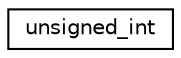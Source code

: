 digraph "Graphical Class Hierarchy"
{
  edge [fontname="Helvetica",fontsize="10",labelfontname="Helvetica",labelfontsize="10"];
  node [fontname="Helvetica",fontsize="10",shape=record];
  rankdir="LR";
  Node0 [label="unsigned_int",height=0.2,width=0.4,color="black", fillcolor="white", style="filled",URL="$structunsigned__int.html"];
}

